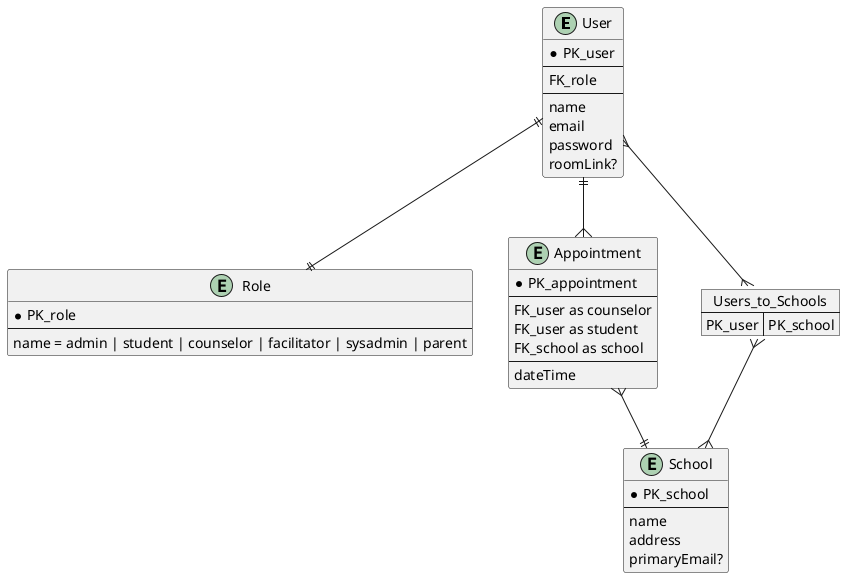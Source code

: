 @startuml

entity User {
  *PK_user
  --
  FK_role
  --
  name
  email
  password
  roomLink?
}

entity Role {
  *PK_role
  --
  name = admin | student | counselor | facilitator | sysadmin | parent
}

entity School {
  *PK_school
  --
  name
  address
  primaryEmail?
}

entity Appointment {
  *PK_appointment
  --
  FK_user as counselor
  FK_user as student
  FK_school as school
  --
  dateTime
}

map Users_to_Schools {
  PK_user => PK_school
}

User ||--|| Role
User }--{ Users_to_Schools
Users_to_Schools }--{ School
User ||--{ Appointment
Appointment }--|| School

@enduml